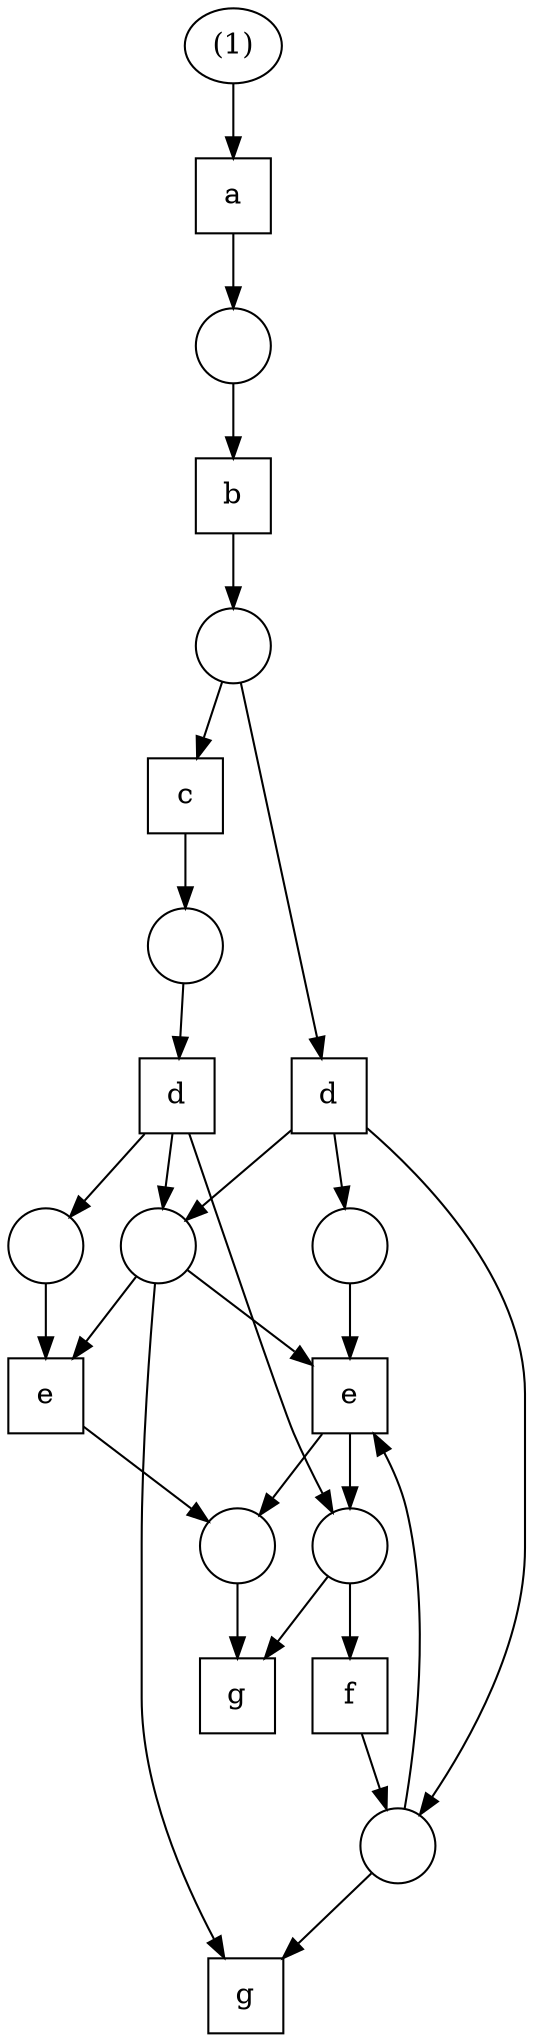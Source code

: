 digraph G {
    label="";
    node [width=0.5];
x2d6c0f8 [label="a",shape=box]
x2d6c3b8 [label="b",shape=box]
x2d6bd88 [label="c",shape=box]
x2d6c4c0 [label="d",shape=box]
x2d6bc28 [label="d",shape=box]
x2d6c5c8 [label="e",shape=box]
x2d6be90 [label="e",shape=box]
x2d6c258 [label="f",shape=box]
x2d6bee8 [label="g",shape=box]
x2d6bff0 [label="g",shape=box]
x2d6c048 [label="(1)"]
x2d6c0a0 [label=""]
x2d6c1a8 [label=""]
x2d6bbd0 [label=""]
x2d6c200 [label=""]
x2d6c2b0 [label=""]
x2d6c308 [label=""]
x2d6c360 [label=""]
x2d6c410 [label=""]
x2d6c9e8 [label=""]
x2d6c048 -> x2d6c0f8 
x2d6c0f8 -> x2d6c0a0 
x2d6c0a0 -> x2d6c3b8 
x2d6c3b8 -> x2d6c1a8 
x2d6c1a8 -> x2d6bd88 
x2d6c1a8 -> x2d6bc28 
x2d6bd88 -> x2d6bbd0 
x2d6bbd0 -> x2d6c4c0 
x2d6c4c0 -> x2d6c200 
x2d6c200 -> x2d6c5c8 
x2d6c4c0 -> x2d6c2b0 
x2d6bc28 -> x2d6c2b0 
x2d6c2b0 -> x2d6c5c8 
x2d6c2b0 -> x2d6be90 
x2d6c2b0 -> x2d6bee8 
x2d6bc28 -> x2d6c308 
x2d6c308 -> x2d6be90 
x2d6bc28 -> x2d6c360 
x2d6c360 -> x2d6be90 
x2d6c258 -> x2d6c360 
x2d6c360 -> x2d6bee8 
x2d6c4c0 -> x2d6c410 
x2d6be90 -> x2d6c410 
x2d6c410 -> x2d6c258 
x2d6c410 -> x2d6bff0 
x2d6c5c8 -> x2d6c9e8 
x2d6be90 -> x2d6c9e8 
x2d6c9e8 -> x2d6bff0 
}
